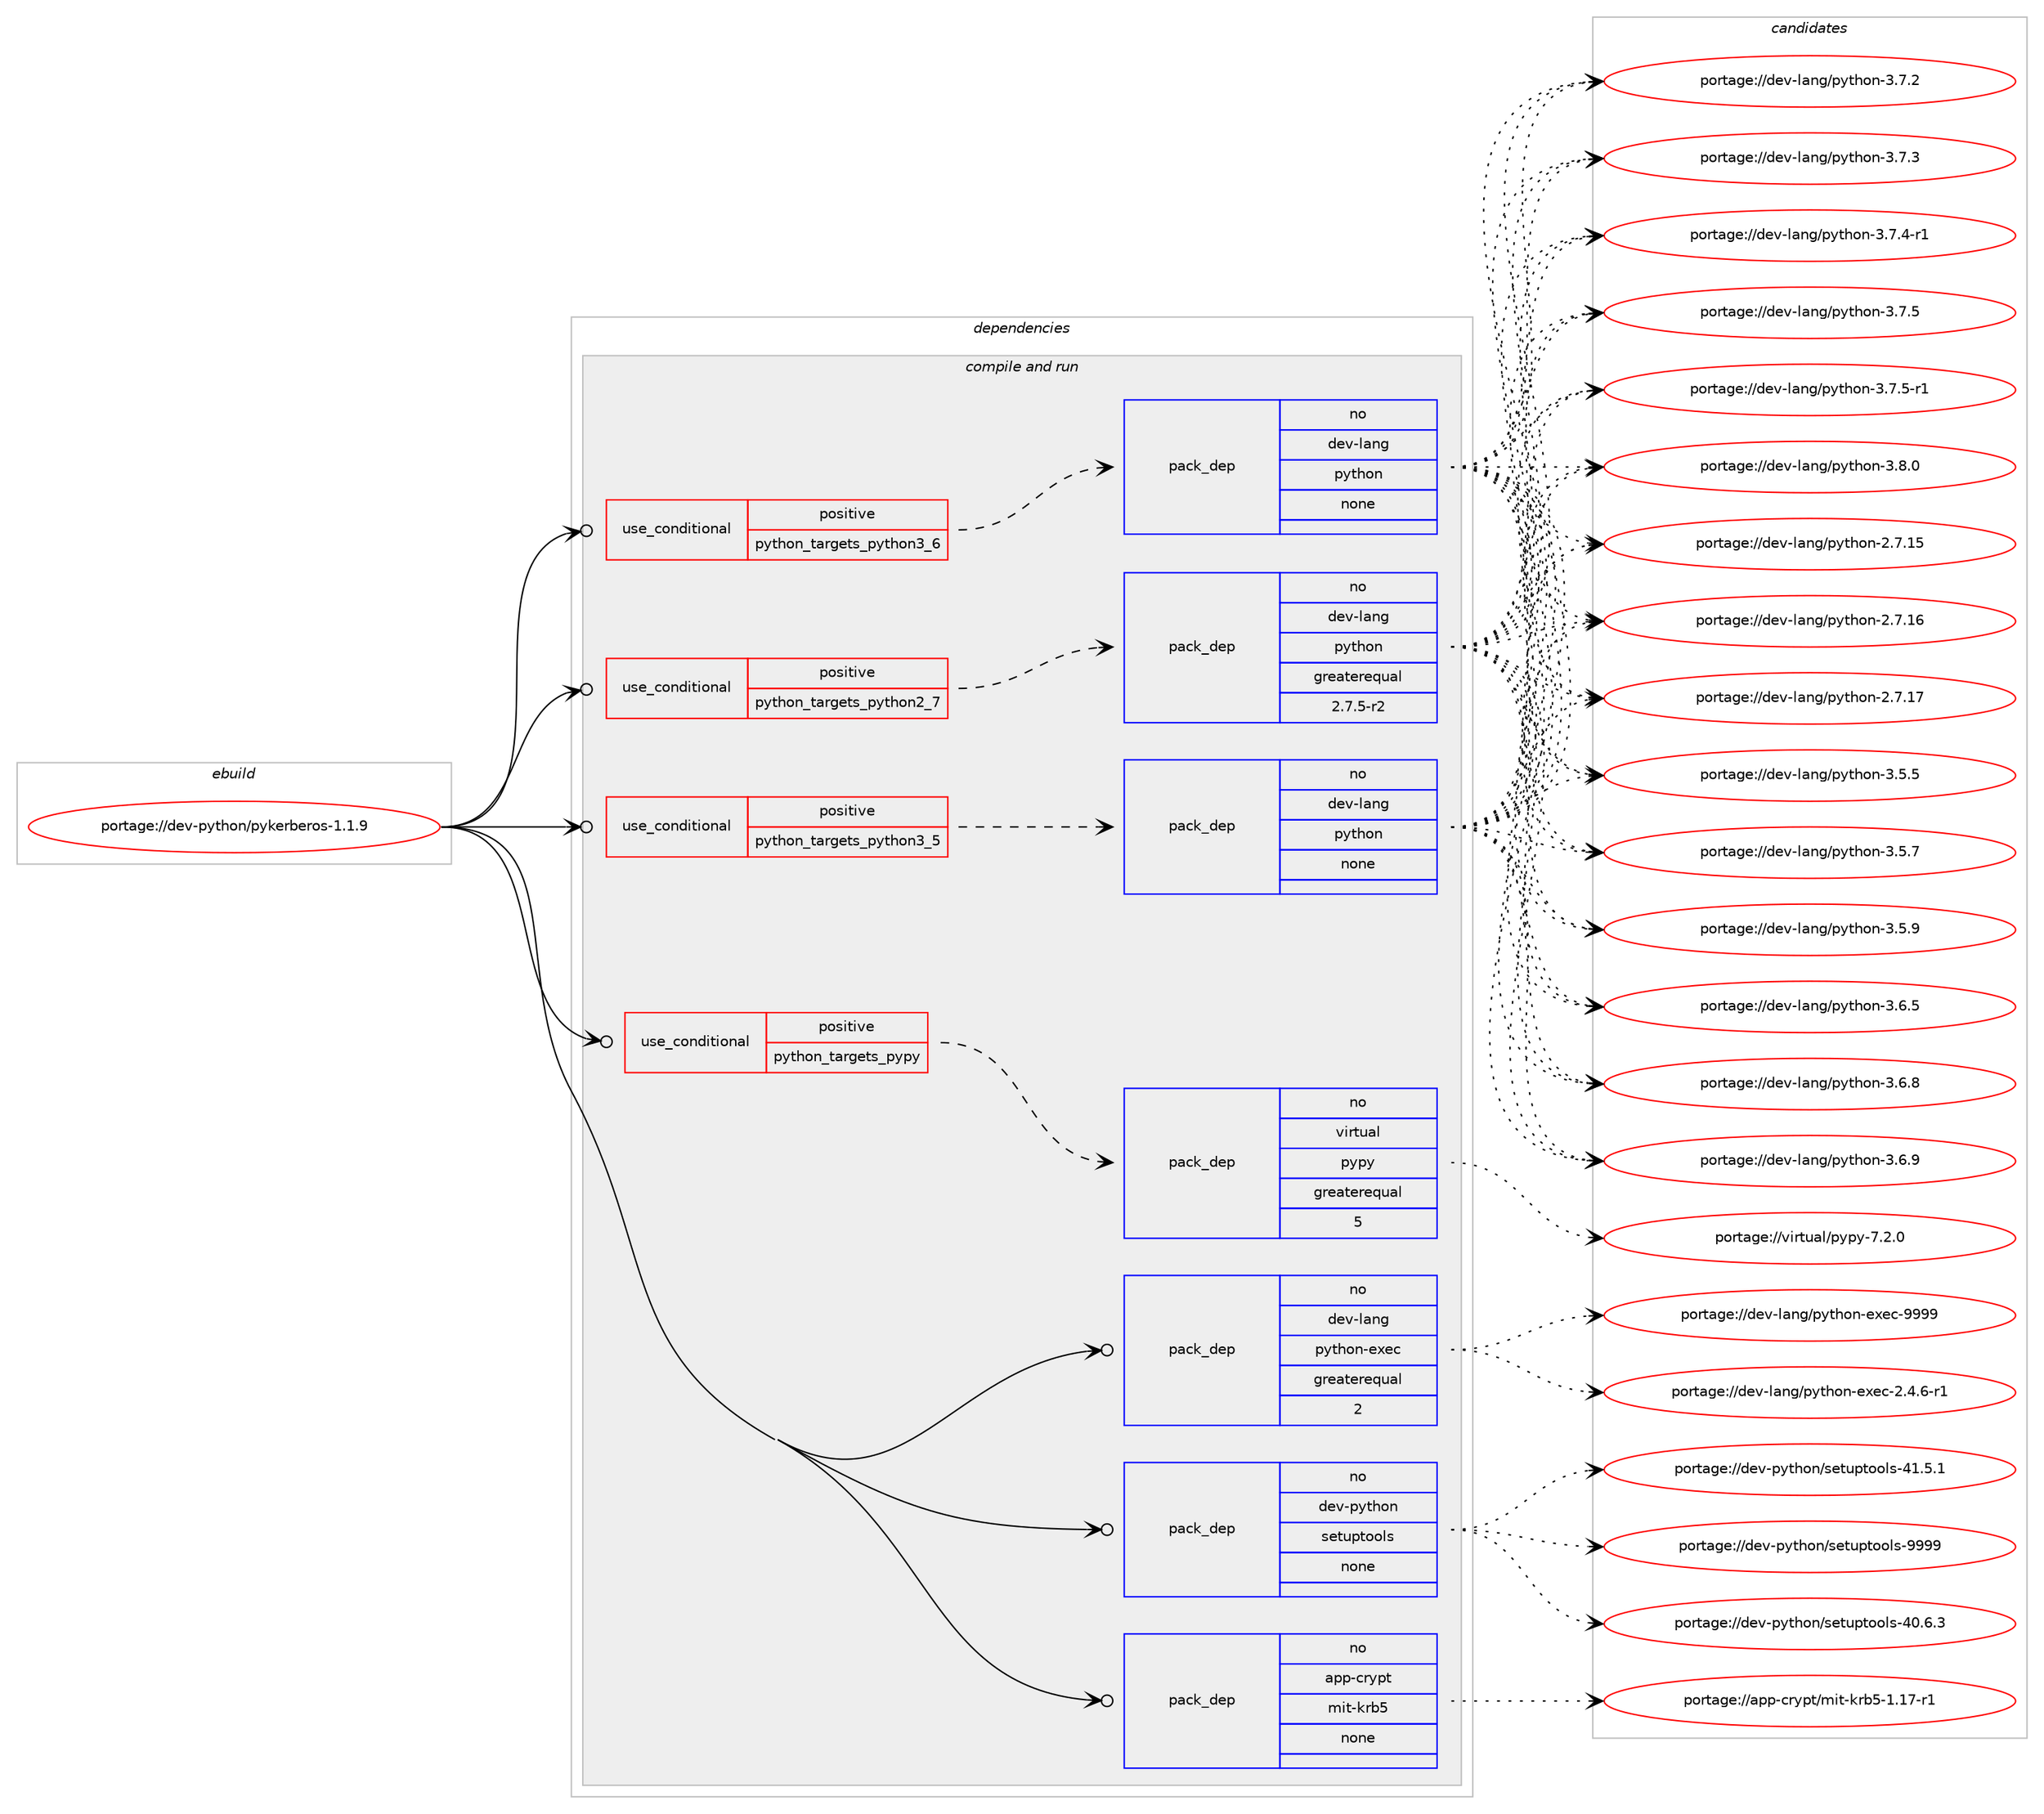 digraph prolog {

# *************
# Graph options
# *************

newrank=true;
concentrate=true;
compound=true;
graph [rankdir=LR,fontname=Helvetica,fontsize=10,ranksep=1.5];#, ranksep=2.5, nodesep=0.2];
edge  [arrowhead=vee];
node  [fontname=Helvetica,fontsize=10];

# **********
# The ebuild
# **********

subgraph cluster_leftcol {
color=gray;
rank=same;
label=<<i>ebuild</i>>;
id [label="portage://dev-python/pykerberos-1.1.9", color=red, width=4, href="../dev-python/pykerberos-1.1.9.svg"];
}

# ****************
# The dependencies
# ****************

subgraph cluster_midcol {
color=gray;
label=<<i>dependencies</i>>;
subgraph cluster_compile {
fillcolor="#eeeeee";
style=filled;
label=<<i>compile</i>>;
}
subgraph cluster_compileandrun {
fillcolor="#eeeeee";
style=filled;
label=<<i>compile and run</i>>;
subgraph cond35424 {
dependency161591 [label=<<TABLE BORDER="0" CELLBORDER="1" CELLSPACING="0" CELLPADDING="4"><TR><TD ROWSPAN="3" CELLPADDING="10">use_conditional</TD></TR><TR><TD>positive</TD></TR><TR><TD>python_targets_pypy</TD></TR></TABLE>>, shape=none, color=red];
subgraph pack122799 {
dependency161592 [label=<<TABLE BORDER="0" CELLBORDER="1" CELLSPACING="0" CELLPADDING="4" WIDTH="220"><TR><TD ROWSPAN="6" CELLPADDING="30">pack_dep</TD></TR><TR><TD WIDTH="110">no</TD></TR><TR><TD>virtual</TD></TR><TR><TD>pypy</TD></TR><TR><TD>greaterequal</TD></TR><TR><TD>5</TD></TR></TABLE>>, shape=none, color=blue];
}
dependency161591:e -> dependency161592:w [weight=20,style="dashed",arrowhead="vee"];
}
id:e -> dependency161591:w [weight=20,style="solid",arrowhead="odotvee"];
subgraph cond35425 {
dependency161593 [label=<<TABLE BORDER="0" CELLBORDER="1" CELLSPACING="0" CELLPADDING="4"><TR><TD ROWSPAN="3" CELLPADDING="10">use_conditional</TD></TR><TR><TD>positive</TD></TR><TR><TD>python_targets_python2_7</TD></TR></TABLE>>, shape=none, color=red];
subgraph pack122800 {
dependency161594 [label=<<TABLE BORDER="0" CELLBORDER="1" CELLSPACING="0" CELLPADDING="4" WIDTH="220"><TR><TD ROWSPAN="6" CELLPADDING="30">pack_dep</TD></TR><TR><TD WIDTH="110">no</TD></TR><TR><TD>dev-lang</TD></TR><TR><TD>python</TD></TR><TR><TD>greaterequal</TD></TR><TR><TD>2.7.5-r2</TD></TR></TABLE>>, shape=none, color=blue];
}
dependency161593:e -> dependency161594:w [weight=20,style="dashed",arrowhead="vee"];
}
id:e -> dependency161593:w [weight=20,style="solid",arrowhead="odotvee"];
subgraph cond35426 {
dependency161595 [label=<<TABLE BORDER="0" CELLBORDER="1" CELLSPACING="0" CELLPADDING="4"><TR><TD ROWSPAN="3" CELLPADDING="10">use_conditional</TD></TR><TR><TD>positive</TD></TR><TR><TD>python_targets_python3_5</TD></TR></TABLE>>, shape=none, color=red];
subgraph pack122801 {
dependency161596 [label=<<TABLE BORDER="0" CELLBORDER="1" CELLSPACING="0" CELLPADDING="4" WIDTH="220"><TR><TD ROWSPAN="6" CELLPADDING="30">pack_dep</TD></TR><TR><TD WIDTH="110">no</TD></TR><TR><TD>dev-lang</TD></TR><TR><TD>python</TD></TR><TR><TD>none</TD></TR><TR><TD></TD></TR></TABLE>>, shape=none, color=blue];
}
dependency161595:e -> dependency161596:w [weight=20,style="dashed",arrowhead="vee"];
}
id:e -> dependency161595:w [weight=20,style="solid",arrowhead="odotvee"];
subgraph cond35427 {
dependency161597 [label=<<TABLE BORDER="0" CELLBORDER="1" CELLSPACING="0" CELLPADDING="4"><TR><TD ROWSPAN="3" CELLPADDING="10">use_conditional</TD></TR><TR><TD>positive</TD></TR><TR><TD>python_targets_python3_6</TD></TR></TABLE>>, shape=none, color=red];
subgraph pack122802 {
dependency161598 [label=<<TABLE BORDER="0" CELLBORDER="1" CELLSPACING="0" CELLPADDING="4" WIDTH="220"><TR><TD ROWSPAN="6" CELLPADDING="30">pack_dep</TD></TR><TR><TD WIDTH="110">no</TD></TR><TR><TD>dev-lang</TD></TR><TR><TD>python</TD></TR><TR><TD>none</TD></TR><TR><TD></TD></TR></TABLE>>, shape=none, color=blue];
}
dependency161597:e -> dependency161598:w [weight=20,style="dashed",arrowhead="vee"];
}
id:e -> dependency161597:w [weight=20,style="solid",arrowhead="odotvee"];
subgraph pack122803 {
dependency161599 [label=<<TABLE BORDER="0" CELLBORDER="1" CELLSPACING="0" CELLPADDING="4" WIDTH="220"><TR><TD ROWSPAN="6" CELLPADDING="30">pack_dep</TD></TR><TR><TD WIDTH="110">no</TD></TR><TR><TD>app-crypt</TD></TR><TR><TD>mit-krb5</TD></TR><TR><TD>none</TD></TR><TR><TD></TD></TR></TABLE>>, shape=none, color=blue];
}
id:e -> dependency161599:w [weight=20,style="solid",arrowhead="odotvee"];
subgraph pack122804 {
dependency161600 [label=<<TABLE BORDER="0" CELLBORDER="1" CELLSPACING="0" CELLPADDING="4" WIDTH="220"><TR><TD ROWSPAN="6" CELLPADDING="30">pack_dep</TD></TR><TR><TD WIDTH="110">no</TD></TR><TR><TD>dev-lang</TD></TR><TR><TD>python-exec</TD></TR><TR><TD>greaterequal</TD></TR><TR><TD>2</TD></TR></TABLE>>, shape=none, color=blue];
}
id:e -> dependency161600:w [weight=20,style="solid",arrowhead="odotvee"];
subgraph pack122805 {
dependency161601 [label=<<TABLE BORDER="0" CELLBORDER="1" CELLSPACING="0" CELLPADDING="4" WIDTH="220"><TR><TD ROWSPAN="6" CELLPADDING="30">pack_dep</TD></TR><TR><TD WIDTH="110">no</TD></TR><TR><TD>dev-python</TD></TR><TR><TD>setuptools</TD></TR><TR><TD>none</TD></TR><TR><TD></TD></TR></TABLE>>, shape=none, color=blue];
}
id:e -> dependency161601:w [weight=20,style="solid",arrowhead="odotvee"];
}
subgraph cluster_run {
fillcolor="#eeeeee";
style=filled;
label=<<i>run</i>>;
}
}

# **************
# The candidates
# **************

subgraph cluster_choices {
rank=same;
color=gray;
label=<<i>candidates</i>>;

subgraph choice122799 {
color=black;
nodesep=1;
choiceportage1181051141161179710847112121112121455546504648 [label="portage://virtual/pypy-7.2.0", color=red, width=4,href="../virtual/pypy-7.2.0.svg"];
dependency161592:e -> choiceportage1181051141161179710847112121112121455546504648:w [style=dotted,weight="100"];
}
subgraph choice122800 {
color=black;
nodesep=1;
choiceportage10010111845108971101034711212111610411111045504655464953 [label="portage://dev-lang/python-2.7.15", color=red, width=4,href="../dev-lang/python-2.7.15.svg"];
choiceportage10010111845108971101034711212111610411111045504655464954 [label="portage://dev-lang/python-2.7.16", color=red, width=4,href="../dev-lang/python-2.7.16.svg"];
choiceportage10010111845108971101034711212111610411111045504655464955 [label="portage://dev-lang/python-2.7.17", color=red, width=4,href="../dev-lang/python-2.7.17.svg"];
choiceportage100101118451089711010347112121116104111110455146534653 [label="portage://dev-lang/python-3.5.5", color=red, width=4,href="../dev-lang/python-3.5.5.svg"];
choiceportage100101118451089711010347112121116104111110455146534655 [label="portage://dev-lang/python-3.5.7", color=red, width=4,href="../dev-lang/python-3.5.7.svg"];
choiceportage100101118451089711010347112121116104111110455146534657 [label="portage://dev-lang/python-3.5.9", color=red, width=4,href="../dev-lang/python-3.5.9.svg"];
choiceportage100101118451089711010347112121116104111110455146544653 [label="portage://dev-lang/python-3.6.5", color=red, width=4,href="../dev-lang/python-3.6.5.svg"];
choiceportage100101118451089711010347112121116104111110455146544656 [label="portage://dev-lang/python-3.6.8", color=red, width=4,href="../dev-lang/python-3.6.8.svg"];
choiceportage100101118451089711010347112121116104111110455146544657 [label="portage://dev-lang/python-3.6.9", color=red, width=4,href="../dev-lang/python-3.6.9.svg"];
choiceportage100101118451089711010347112121116104111110455146554650 [label="portage://dev-lang/python-3.7.2", color=red, width=4,href="../dev-lang/python-3.7.2.svg"];
choiceportage100101118451089711010347112121116104111110455146554651 [label="portage://dev-lang/python-3.7.3", color=red, width=4,href="../dev-lang/python-3.7.3.svg"];
choiceportage1001011184510897110103471121211161041111104551465546524511449 [label="portage://dev-lang/python-3.7.4-r1", color=red, width=4,href="../dev-lang/python-3.7.4-r1.svg"];
choiceportage100101118451089711010347112121116104111110455146554653 [label="portage://dev-lang/python-3.7.5", color=red, width=4,href="../dev-lang/python-3.7.5.svg"];
choiceportage1001011184510897110103471121211161041111104551465546534511449 [label="portage://dev-lang/python-3.7.5-r1", color=red, width=4,href="../dev-lang/python-3.7.5-r1.svg"];
choiceportage100101118451089711010347112121116104111110455146564648 [label="portage://dev-lang/python-3.8.0", color=red, width=4,href="../dev-lang/python-3.8.0.svg"];
dependency161594:e -> choiceportage10010111845108971101034711212111610411111045504655464953:w [style=dotted,weight="100"];
dependency161594:e -> choiceportage10010111845108971101034711212111610411111045504655464954:w [style=dotted,weight="100"];
dependency161594:e -> choiceportage10010111845108971101034711212111610411111045504655464955:w [style=dotted,weight="100"];
dependency161594:e -> choiceportage100101118451089711010347112121116104111110455146534653:w [style=dotted,weight="100"];
dependency161594:e -> choiceportage100101118451089711010347112121116104111110455146534655:w [style=dotted,weight="100"];
dependency161594:e -> choiceportage100101118451089711010347112121116104111110455146534657:w [style=dotted,weight="100"];
dependency161594:e -> choiceportage100101118451089711010347112121116104111110455146544653:w [style=dotted,weight="100"];
dependency161594:e -> choiceportage100101118451089711010347112121116104111110455146544656:w [style=dotted,weight="100"];
dependency161594:e -> choiceportage100101118451089711010347112121116104111110455146544657:w [style=dotted,weight="100"];
dependency161594:e -> choiceportage100101118451089711010347112121116104111110455146554650:w [style=dotted,weight="100"];
dependency161594:e -> choiceportage100101118451089711010347112121116104111110455146554651:w [style=dotted,weight="100"];
dependency161594:e -> choiceportage1001011184510897110103471121211161041111104551465546524511449:w [style=dotted,weight="100"];
dependency161594:e -> choiceportage100101118451089711010347112121116104111110455146554653:w [style=dotted,weight="100"];
dependency161594:e -> choiceportage1001011184510897110103471121211161041111104551465546534511449:w [style=dotted,weight="100"];
dependency161594:e -> choiceportage100101118451089711010347112121116104111110455146564648:w [style=dotted,weight="100"];
}
subgraph choice122801 {
color=black;
nodesep=1;
choiceportage10010111845108971101034711212111610411111045504655464953 [label="portage://dev-lang/python-2.7.15", color=red, width=4,href="../dev-lang/python-2.7.15.svg"];
choiceportage10010111845108971101034711212111610411111045504655464954 [label="portage://dev-lang/python-2.7.16", color=red, width=4,href="../dev-lang/python-2.7.16.svg"];
choiceportage10010111845108971101034711212111610411111045504655464955 [label="portage://dev-lang/python-2.7.17", color=red, width=4,href="../dev-lang/python-2.7.17.svg"];
choiceportage100101118451089711010347112121116104111110455146534653 [label="portage://dev-lang/python-3.5.5", color=red, width=4,href="../dev-lang/python-3.5.5.svg"];
choiceportage100101118451089711010347112121116104111110455146534655 [label="portage://dev-lang/python-3.5.7", color=red, width=4,href="../dev-lang/python-3.5.7.svg"];
choiceportage100101118451089711010347112121116104111110455146534657 [label="portage://dev-lang/python-3.5.9", color=red, width=4,href="../dev-lang/python-3.5.9.svg"];
choiceportage100101118451089711010347112121116104111110455146544653 [label="portage://dev-lang/python-3.6.5", color=red, width=4,href="../dev-lang/python-3.6.5.svg"];
choiceportage100101118451089711010347112121116104111110455146544656 [label="portage://dev-lang/python-3.6.8", color=red, width=4,href="../dev-lang/python-3.6.8.svg"];
choiceportage100101118451089711010347112121116104111110455146544657 [label="portage://dev-lang/python-3.6.9", color=red, width=4,href="../dev-lang/python-3.6.9.svg"];
choiceportage100101118451089711010347112121116104111110455146554650 [label="portage://dev-lang/python-3.7.2", color=red, width=4,href="../dev-lang/python-3.7.2.svg"];
choiceportage100101118451089711010347112121116104111110455146554651 [label="portage://dev-lang/python-3.7.3", color=red, width=4,href="../dev-lang/python-3.7.3.svg"];
choiceportage1001011184510897110103471121211161041111104551465546524511449 [label="portage://dev-lang/python-3.7.4-r1", color=red, width=4,href="../dev-lang/python-3.7.4-r1.svg"];
choiceportage100101118451089711010347112121116104111110455146554653 [label="portage://dev-lang/python-3.7.5", color=red, width=4,href="../dev-lang/python-3.7.5.svg"];
choiceportage1001011184510897110103471121211161041111104551465546534511449 [label="portage://dev-lang/python-3.7.5-r1", color=red, width=4,href="../dev-lang/python-3.7.5-r1.svg"];
choiceportage100101118451089711010347112121116104111110455146564648 [label="portage://dev-lang/python-3.8.0", color=red, width=4,href="../dev-lang/python-3.8.0.svg"];
dependency161596:e -> choiceportage10010111845108971101034711212111610411111045504655464953:w [style=dotted,weight="100"];
dependency161596:e -> choiceportage10010111845108971101034711212111610411111045504655464954:w [style=dotted,weight="100"];
dependency161596:e -> choiceportage10010111845108971101034711212111610411111045504655464955:w [style=dotted,weight="100"];
dependency161596:e -> choiceportage100101118451089711010347112121116104111110455146534653:w [style=dotted,weight="100"];
dependency161596:e -> choiceportage100101118451089711010347112121116104111110455146534655:w [style=dotted,weight="100"];
dependency161596:e -> choiceportage100101118451089711010347112121116104111110455146534657:w [style=dotted,weight="100"];
dependency161596:e -> choiceportage100101118451089711010347112121116104111110455146544653:w [style=dotted,weight="100"];
dependency161596:e -> choiceportage100101118451089711010347112121116104111110455146544656:w [style=dotted,weight="100"];
dependency161596:e -> choiceportage100101118451089711010347112121116104111110455146544657:w [style=dotted,weight="100"];
dependency161596:e -> choiceportage100101118451089711010347112121116104111110455146554650:w [style=dotted,weight="100"];
dependency161596:e -> choiceportage100101118451089711010347112121116104111110455146554651:w [style=dotted,weight="100"];
dependency161596:e -> choiceportage1001011184510897110103471121211161041111104551465546524511449:w [style=dotted,weight="100"];
dependency161596:e -> choiceportage100101118451089711010347112121116104111110455146554653:w [style=dotted,weight="100"];
dependency161596:e -> choiceportage1001011184510897110103471121211161041111104551465546534511449:w [style=dotted,weight="100"];
dependency161596:e -> choiceportage100101118451089711010347112121116104111110455146564648:w [style=dotted,weight="100"];
}
subgraph choice122802 {
color=black;
nodesep=1;
choiceportage10010111845108971101034711212111610411111045504655464953 [label="portage://dev-lang/python-2.7.15", color=red, width=4,href="../dev-lang/python-2.7.15.svg"];
choiceportage10010111845108971101034711212111610411111045504655464954 [label="portage://dev-lang/python-2.7.16", color=red, width=4,href="../dev-lang/python-2.7.16.svg"];
choiceportage10010111845108971101034711212111610411111045504655464955 [label="portage://dev-lang/python-2.7.17", color=red, width=4,href="../dev-lang/python-2.7.17.svg"];
choiceportage100101118451089711010347112121116104111110455146534653 [label="portage://dev-lang/python-3.5.5", color=red, width=4,href="../dev-lang/python-3.5.5.svg"];
choiceportage100101118451089711010347112121116104111110455146534655 [label="portage://dev-lang/python-3.5.7", color=red, width=4,href="../dev-lang/python-3.5.7.svg"];
choiceportage100101118451089711010347112121116104111110455146534657 [label="portage://dev-lang/python-3.5.9", color=red, width=4,href="../dev-lang/python-3.5.9.svg"];
choiceportage100101118451089711010347112121116104111110455146544653 [label="portage://dev-lang/python-3.6.5", color=red, width=4,href="../dev-lang/python-3.6.5.svg"];
choiceportage100101118451089711010347112121116104111110455146544656 [label="portage://dev-lang/python-3.6.8", color=red, width=4,href="../dev-lang/python-3.6.8.svg"];
choiceportage100101118451089711010347112121116104111110455146544657 [label="portage://dev-lang/python-3.6.9", color=red, width=4,href="../dev-lang/python-3.6.9.svg"];
choiceportage100101118451089711010347112121116104111110455146554650 [label="portage://dev-lang/python-3.7.2", color=red, width=4,href="../dev-lang/python-3.7.2.svg"];
choiceportage100101118451089711010347112121116104111110455146554651 [label="portage://dev-lang/python-3.7.3", color=red, width=4,href="../dev-lang/python-3.7.3.svg"];
choiceportage1001011184510897110103471121211161041111104551465546524511449 [label="portage://dev-lang/python-3.7.4-r1", color=red, width=4,href="../dev-lang/python-3.7.4-r1.svg"];
choiceportage100101118451089711010347112121116104111110455146554653 [label="portage://dev-lang/python-3.7.5", color=red, width=4,href="../dev-lang/python-3.7.5.svg"];
choiceportage1001011184510897110103471121211161041111104551465546534511449 [label="portage://dev-lang/python-3.7.5-r1", color=red, width=4,href="../dev-lang/python-3.7.5-r1.svg"];
choiceportage100101118451089711010347112121116104111110455146564648 [label="portage://dev-lang/python-3.8.0", color=red, width=4,href="../dev-lang/python-3.8.0.svg"];
dependency161598:e -> choiceportage10010111845108971101034711212111610411111045504655464953:w [style=dotted,weight="100"];
dependency161598:e -> choiceportage10010111845108971101034711212111610411111045504655464954:w [style=dotted,weight="100"];
dependency161598:e -> choiceportage10010111845108971101034711212111610411111045504655464955:w [style=dotted,weight="100"];
dependency161598:e -> choiceportage100101118451089711010347112121116104111110455146534653:w [style=dotted,weight="100"];
dependency161598:e -> choiceportage100101118451089711010347112121116104111110455146534655:w [style=dotted,weight="100"];
dependency161598:e -> choiceportage100101118451089711010347112121116104111110455146534657:w [style=dotted,weight="100"];
dependency161598:e -> choiceportage100101118451089711010347112121116104111110455146544653:w [style=dotted,weight="100"];
dependency161598:e -> choiceportage100101118451089711010347112121116104111110455146544656:w [style=dotted,weight="100"];
dependency161598:e -> choiceportage100101118451089711010347112121116104111110455146544657:w [style=dotted,weight="100"];
dependency161598:e -> choiceportage100101118451089711010347112121116104111110455146554650:w [style=dotted,weight="100"];
dependency161598:e -> choiceportage100101118451089711010347112121116104111110455146554651:w [style=dotted,weight="100"];
dependency161598:e -> choiceportage1001011184510897110103471121211161041111104551465546524511449:w [style=dotted,weight="100"];
dependency161598:e -> choiceportage100101118451089711010347112121116104111110455146554653:w [style=dotted,weight="100"];
dependency161598:e -> choiceportage1001011184510897110103471121211161041111104551465546534511449:w [style=dotted,weight="100"];
dependency161598:e -> choiceportage100101118451089711010347112121116104111110455146564648:w [style=dotted,weight="100"];
}
subgraph choice122803 {
color=black;
nodesep=1;
choiceportage9711211245991141211121164710910511645107114985345494649554511449 [label="portage://app-crypt/mit-krb5-1.17-r1", color=red, width=4,href="../app-crypt/mit-krb5-1.17-r1.svg"];
dependency161599:e -> choiceportage9711211245991141211121164710910511645107114985345494649554511449:w [style=dotted,weight="100"];
}
subgraph choice122804 {
color=black;
nodesep=1;
choiceportage10010111845108971101034711212111610411111045101120101994550465246544511449 [label="portage://dev-lang/python-exec-2.4.6-r1", color=red, width=4,href="../dev-lang/python-exec-2.4.6-r1.svg"];
choiceportage10010111845108971101034711212111610411111045101120101994557575757 [label="portage://dev-lang/python-exec-9999", color=red, width=4,href="../dev-lang/python-exec-9999.svg"];
dependency161600:e -> choiceportage10010111845108971101034711212111610411111045101120101994550465246544511449:w [style=dotted,weight="100"];
dependency161600:e -> choiceportage10010111845108971101034711212111610411111045101120101994557575757:w [style=dotted,weight="100"];
}
subgraph choice122805 {
color=black;
nodesep=1;
choiceportage100101118451121211161041111104711510111611711211611111110811545524846544651 [label="portage://dev-python/setuptools-40.6.3", color=red, width=4,href="../dev-python/setuptools-40.6.3.svg"];
choiceportage100101118451121211161041111104711510111611711211611111110811545524946534649 [label="portage://dev-python/setuptools-41.5.1", color=red, width=4,href="../dev-python/setuptools-41.5.1.svg"];
choiceportage10010111845112121116104111110471151011161171121161111111081154557575757 [label="portage://dev-python/setuptools-9999", color=red, width=4,href="../dev-python/setuptools-9999.svg"];
dependency161601:e -> choiceportage100101118451121211161041111104711510111611711211611111110811545524846544651:w [style=dotted,weight="100"];
dependency161601:e -> choiceportage100101118451121211161041111104711510111611711211611111110811545524946534649:w [style=dotted,weight="100"];
dependency161601:e -> choiceportage10010111845112121116104111110471151011161171121161111111081154557575757:w [style=dotted,weight="100"];
}
}

}
